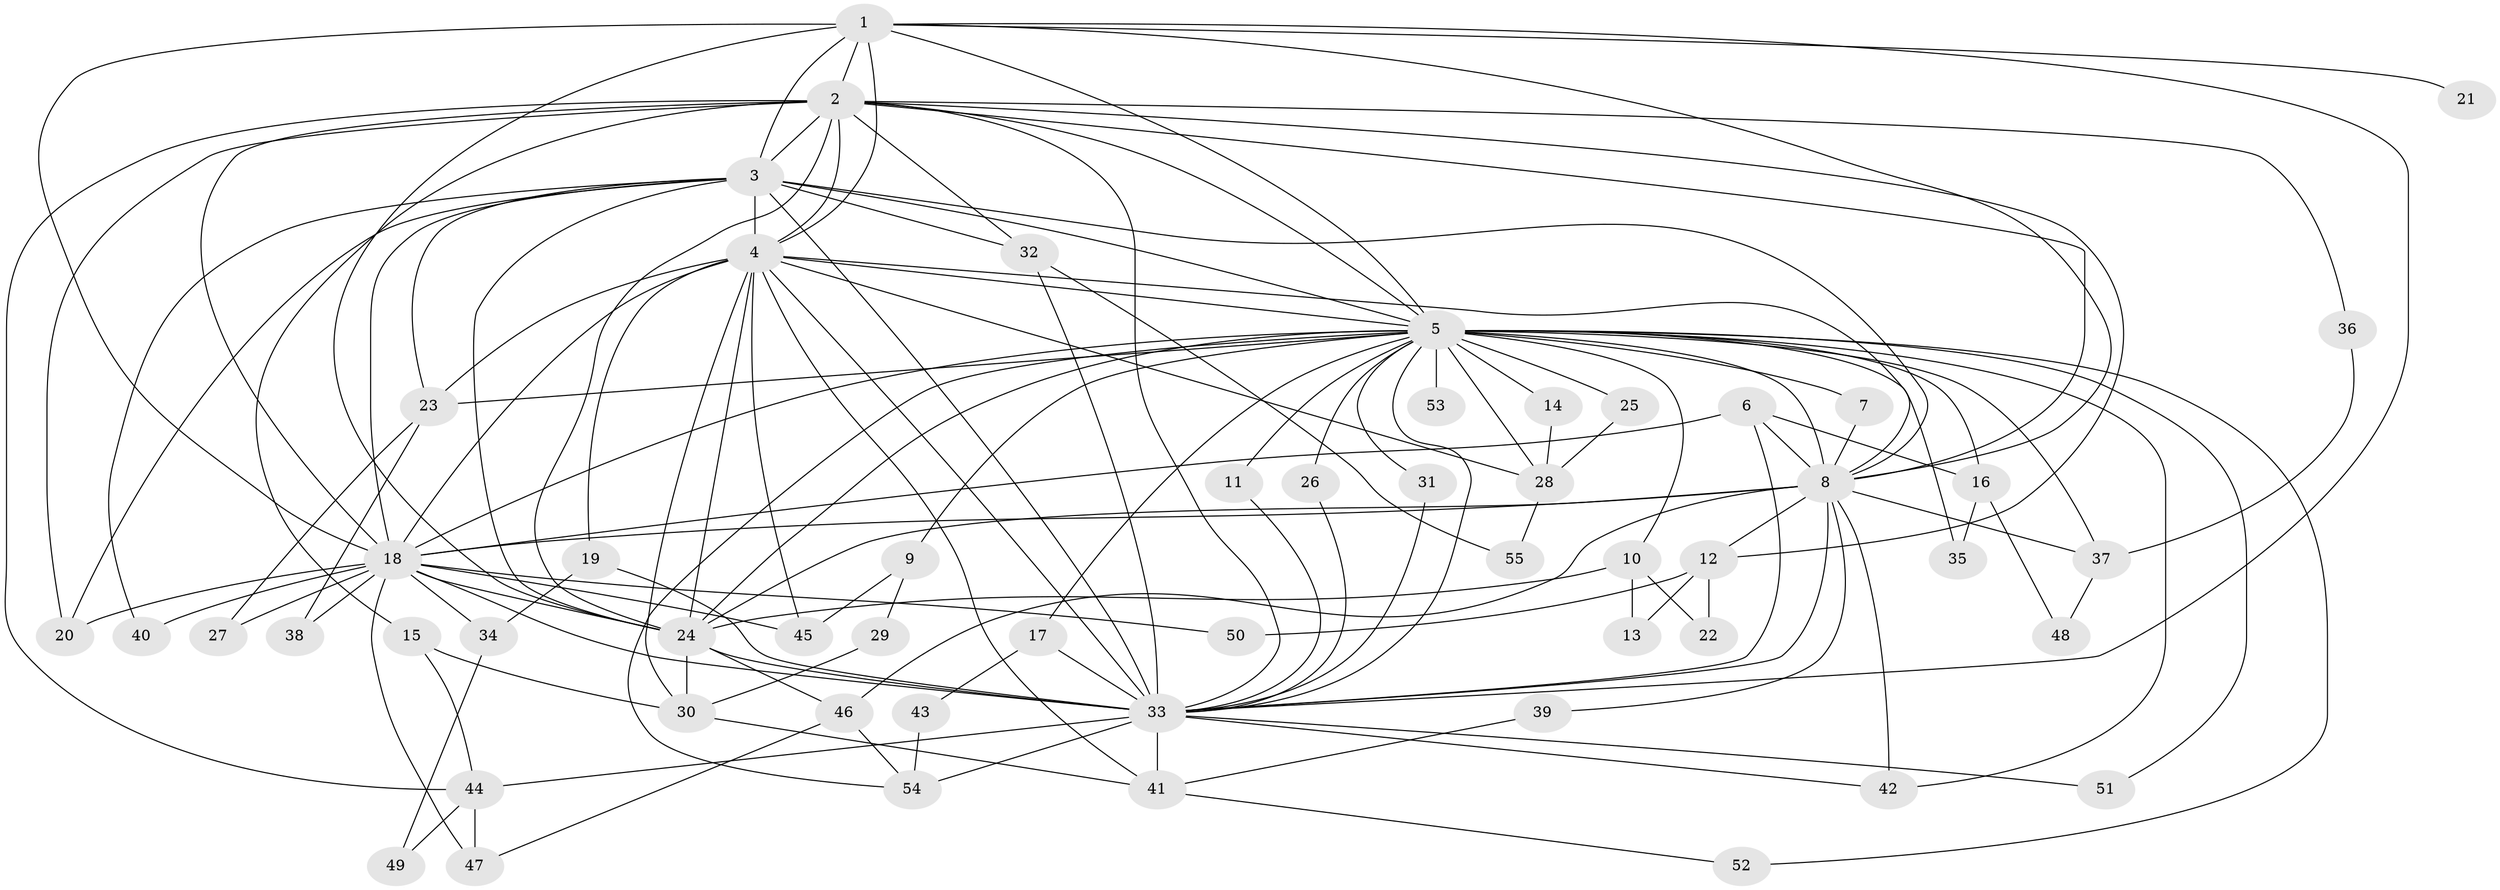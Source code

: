 // original degree distribution, {11: 0.01282051282051282, 10: 0.01282051282051282, 15: 0.02564102564102564, 23: 0.01282051282051282, 19: 0.01282051282051282, 13: 0.01282051282051282, 20: 0.01282051282051282, 34: 0.01282051282051282, 17: 0.01282051282051282, 4: 0.0641025641025641, 5: 0.07692307692307693, 2: 0.5769230769230769, 6: 0.038461538461538464, 3: 0.11538461538461539}
// Generated by graph-tools (version 1.1) at 2025/36/03/04/25 23:36:35]
// undirected, 55 vertices, 135 edges
graph export_dot {
  node [color=gray90,style=filled];
  1;
  2;
  3;
  4;
  5;
  6;
  7;
  8;
  9;
  10;
  11;
  12;
  13;
  14;
  15;
  16;
  17;
  18;
  19;
  20;
  21;
  22;
  23;
  24;
  25;
  26;
  27;
  28;
  29;
  30;
  31;
  32;
  33;
  34;
  35;
  36;
  37;
  38;
  39;
  40;
  41;
  42;
  43;
  44;
  45;
  46;
  47;
  48;
  49;
  50;
  51;
  52;
  53;
  54;
  55;
  1 -- 2 [weight=1.0];
  1 -- 3 [weight=2.0];
  1 -- 4 [weight=1.0];
  1 -- 5 [weight=1.0];
  1 -- 8 [weight=1.0];
  1 -- 18 [weight=1.0];
  1 -- 21 [weight=1.0];
  1 -- 24 [weight=1.0];
  1 -- 33 [weight=1.0];
  2 -- 3 [weight=2.0];
  2 -- 4 [weight=1.0];
  2 -- 5 [weight=1.0];
  2 -- 8 [weight=1.0];
  2 -- 12 [weight=1.0];
  2 -- 15 [weight=1.0];
  2 -- 18 [weight=1.0];
  2 -- 20 [weight=1.0];
  2 -- 24 [weight=1.0];
  2 -- 32 [weight=1.0];
  2 -- 33 [weight=1.0];
  2 -- 36 [weight=1.0];
  2 -- 44 [weight=1.0];
  3 -- 4 [weight=2.0];
  3 -- 5 [weight=3.0];
  3 -- 8 [weight=2.0];
  3 -- 18 [weight=2.0];
  3 -- 20 [weight=1.0];
  3 -- 23 [weight=1.0];
  3 -- 24 [weight=2.0];
  3 -- 32 [weight=1.0];
  3 -- 33 [weight=2.0];
  3 -- 40 [weight=1.0];
  4 -- 5 [weight=1.0];
  4 -- 8 [weight=1.0];
  4 -- 18 [weight=2.0];
  4 -- 19 [weight=1.0];
  4 -- 23 [weight=1.0];
  4 -- 24 [weight=1.0];
  4 -- 28 [weight=2.0];
  4 -- 30 [weight=1.0];
  4 -- 33 [weight=1.0];
  4 -- 41 [weight=1.0];
  4 -- 45 [weight=1.0];
  5 -- 7 [weight=1.0];
  5 -- 8 [weight=1.0];
  5 -- 9 [weight=1.0];
  5 -- 10 [weight=1.0];
  5 -- 11 [weight=1.0];
  5 -- 14 [weight=1.0];
  5 -- 16 [weight=1.0];
  5 -- 17 [weight=1.0];
  5 -- 18 [weight=1.0];
  5 -- 23 [weight=1.0];
  5 -- 24 [weight=1.0];
  5 -- 25 [weight=1.0];
  5 -- 26 [weight=1.0];
  5 -- 28 [weight=1.0];
  5 -- 31 [weight=1.0];
  5 -- 33 [weight=1.0];
  5 -- 35 [weight=1.0];
  5 -- 37 [weight=1.0];
  5 -- 42 [weight=1.0];
  5 -- 51 [weight=1.0];
  5 -- 52 [weight=1.0];
  5 -- 53 [weight=1.0];
  5 -- 54 [weight=1.0];
  6 -- 8 [weight=1.0];
  6 -- 16 [weight=1.0];
  6 -- 18 [weight=1.0];
  6 -- 33 [weight=1.0];
  7 -- 8 [weight=1.0];
  8 -- 12 [weight=1.0];
  8 -- 18 [weight=1.0];
  8 -- 24 [weight=3.0];
  8 -- 33 [weight=1.0];
  8 -- 37 [weight=1.0];
  8 -- 39 [weight=1.0];
  8 -- 42 [weight=1.0];
  8 -- 46 [weight=2.0];
  9 -- 29 [weight=1.0];
  9 -- 45 [weight=1.0];
  10 -- 13 [weight=1.0];
  10 -- 22 [weight=1.0];
  10 -- 24 [weight=1.0];
  11 -- 33 [weight=1.0];
  12 -- 13 [weight=1.0];
  12 -- 22 [weight=1.0];
  12 -- 50 [weight=1.0];
  14 -- 28 [weight=1.0];
  15 -- 30 [weight=1.0];
  15 -- 44 [weight=1.0];
  16 -- 35 [weight=1.0];
  16 -- 48 [weight=1.0];
  17 -- 33 [weight=1.0];
  17 -- 43 [weight=1.0];
  18 -- 20 [weight=1.0];
  18 -- 24 [weight=1.0];
  18 -- 27 [weight=1.0];
  18 -- 33 [weight=1.0];
  18 -- 34 [weight=1.0];
  18 -- 38 [weight=1.0];
  18 -- 40 [weight=1.0];
  18 -- 45 [weight=1.0];
  18 -- 47 [weight=1.0];
  18 -- 50 [weight=1.0];
  19 -- 33 [weight=1.0];
  19 -- 34 [weight=1.0];
  23 -- 27 [weight=1.0];
  23 -- 38 [weight=1.0];
  24 -- 30 [weight=1.0];
  24 -- 33 [weight=2.0];
  24 -- 46 [weight=1.0];
  25 -- 28 [weight=1.0];
  26 -- 33 [weight=1.0];
  28 -- 55 [weight=1.0];
  29 -- 30 [weight=1.0];
  30 -- 41 [weight=1.0];
  31 -- 33 [weight=1.0];
  32 -- 33 [weight=1.0];
  32 -- 55 [weight=1.0];
  33 -- 41 [weight=1.0];
  33 -- 42 [weight=1.0];
  33 -- 44 [weight=2.0];
  33 -- 51 [weight=1.0];
  33 -- 54 [weight=1.0];
  34 -- 49 [weight=1.0];
  36 -- 37 [weight=1.0];
  37 -- 48 [weight=1.0];
  39 -- 41 [weight=1.0];
  41 -- 52 [weight=1.0];
  43 -- 54 [weight=1.0];
  44 -- 47 [weight=1.0];
  44 -- 49 [weight=1.0];
  46 -- 47 [weight=1.0];
  46 -- 54 [weight=1.0];
}
